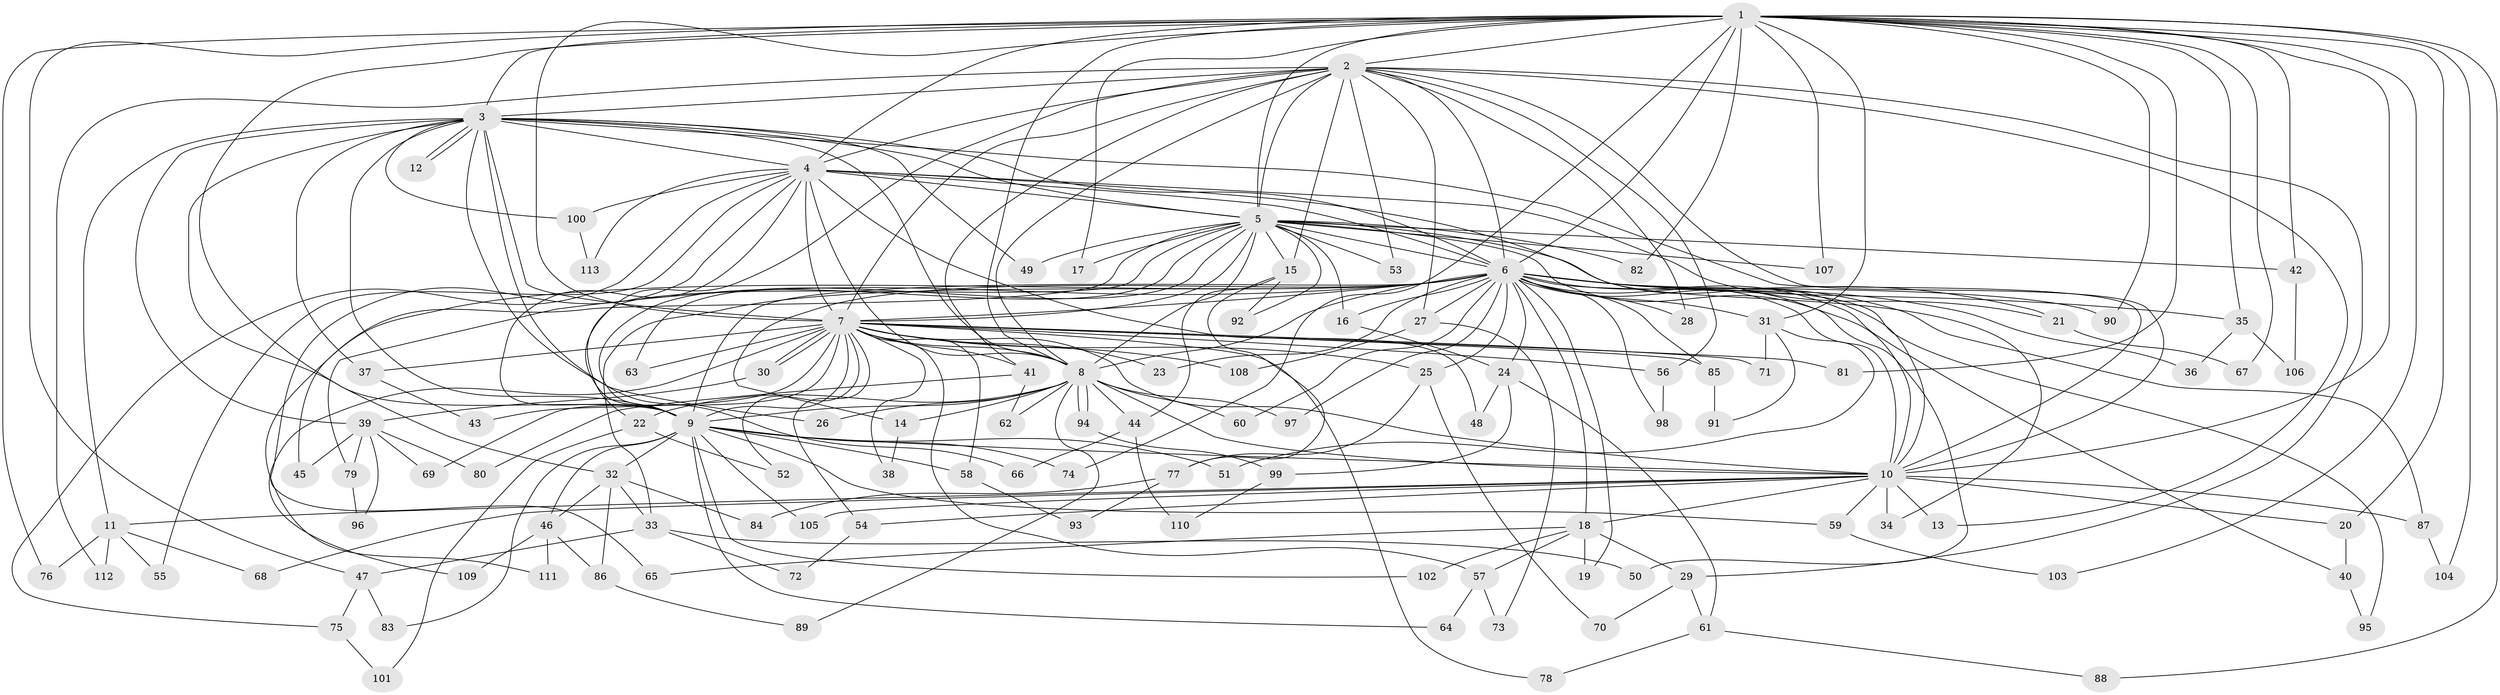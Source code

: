 // coarse degree distribution, {15: 0.06521739130434782, 18: 0.043478260869565216, 12: 0.021739130434782608, 8: 0.021739130434782608, 22: 0.021739130434782608, 14: 0.021739130434782608, 4: 0.08695652173913043, 1: 0.043478260869565216, 13: 0.021739130434782608, 3: 0.13043478260869565, 9: 0.021739130434782608, 2: 0.391304347826087, 6: 0.08695652173913043, 5: 0.021739130434782608}
// Generated by graph-tools (version 1.1) at 2025/49/03/04/25 22:49:33]
// undirected, 113 vertices, 251 edges
graph export_dot {
  node [color=gray90,style=filled];
  1;
  2;
  3;
  4;
  5;
  6;
  7;
  8;
  9;
  10;
  11;
  12;
  13;
  14;
  15;
  16;
  17;
  18;
  19;
  20;
  21;
  22;
  23;
  24;
  25;
  26;
  27;
  28;
  29;
  30;
  31;
  32;
  33;
  34;
  35;
  36;
  37;
  38;
  39;
  40;
  41;
  42;
  43;
  44;
  45;
  46;
  47;
  48;
  49;
  50;
  51;
  52;
  53;
  54;
  55;
  56;
  57;
  58;
  59;
  60;
  61;
  62;
  63;
  64;
  65;
  66;
  67;
  68;
  69;
  70;
  71;
  72;
  73;
  74;
  75;
  76;
  77;
  78;
  79;
  80;
  81;
  82;
  83;
  84;
  85;
  86;
  87;
  88;
  89;
  90;
  91;
  92;
  93;
  94;
  95;
  96;
  97;
  98;
  99;
  100;
  101;
  102;
  103;
  104;
  105;
  106;
  107;
  108;
  109;
  110;
  111;
  112;
  113;
  1 -- 2;
  1 -- 3;
  1 -- 4;
  1 -- 5;
  1 -- 6;
  1 -- 7;
  1 -- 8;
  1 -- 9;
  1 -- 10;
  1 -- 17;
  1 -- 20;
  1 -- 31;
  1 -- 35;
  1 -- 42;
  1 -- 47;
  1 -- 67;
  1 -- 74;
  1 -- 76;
  1 -- 81;
  1 -- 82;
  1 -- 88;
  1 -- 90;
  1 -- 103;
  1 -- 104;
  1 -- 107;
  2 -- 3;
  2 -- 4;
  2 -- 5;
  2 -- 6;
  2 -- 7;
  2 -- 8;
  2 -- 9;
  2 -- 10;
  2 -- 13;
  2 -- 15;
  2 -- 27;
  2 -- 28;
  2 -- 29;
  2 -- 41;
  2 -- 53;
  2 -- 56;
  2 -- 112;
  3 -- 4;
  3 -- 5;
  3 -- 6;
  3 -- 7;
  3 -- 8;
  3 -- 9;
  3 -- 10;
  3 -- 11;
  3 -- 12;
  3 -- 12;
  3 -- 26;
  3 -- 32;
  3 -- 37;
  3 -- 39;
  3 -- 49;
  3 -- 66;
  3 -- 100;
  4 -- 5;
  4 -- 6;
  4 -- 7;
  4 -- 8;
  4 -- 9;
  4 -- 10;
  4 -- 21;
  4 -- 48;
  4 -- 55;
  4 -- 65;
  4 -- 75;
  4 -- 100;
  4 -- 113;
  5 -- 6;
  5 -- 7;
  5 -- 8;
  5 -- 9;
  5 -- 10;
  5 -- 15;
  5 -- 16;
  5 -- 17;
  5 -- 22;
  5 -- 34;
  5 -- 42;
  5 -- 45;
  5 -- 49;
  5 -- 53;
  5 -- 63;
  5 -- 82;
  5 -- 92;
  5 -- 107;
  6 -- 7;
  6 -- 8;
  6 -- 9;
  6 -- 10;
  6 -- 14;
  6 -- 16;
  6 -- 18;
  6 -- 19;
  6 -- 21;
  6 -- 23;
  6 -- 24;
  6 -- 25;
  6 -- 27;
  6 -- 28;
  6 -- 31;
  6 -- 33;
  6 -- 35;
  6 -- 36;
  6 -- 40;
  6 -- 50;
  6 -- 60;
  6 -- 79;
  6 -- 85;
  6 -- 87;
  6 -- 90;
  6 -- 95;
  6 -- 97;
  6 -- 98;
  6 -- 111;
  7 -- 8;
  7 -- 9;
  7 -- 10;
  7 -- 23;
  7 -- 25;
  7 -- 30;
  7 -- 30;
  7 -- 37;
  7 -- 38;
  7 -- 41;
  7 -- 43;
  7 -- 52;
  7 -- 54;
  7 -- 56;
  7 -- 57;
  7 -- 58;
  7 -- 63;
  7 -- 69;
  7 -- 71;
  7 -- 78;
  7 -- 81;
  7 -- 85;
  7 -- 108;
  7 -- 109;
  8 -- 9;
  8 -- 10;
  8 -- 14;
  8 -- 22;
  8 -- 26;
  8 -- 44;
  8 -- 60;
  8 -- 62;
  8 -- 89;
  8 -- 94;
  8 -- 94;
  8 -- 97;
  9 -- 10;
  9 -- 32;
  9 -- 46;
  9 -- 51;
  9 -- 58;
  9 -- 59;
  9 -- 64;
  9 -- 74;
  9 -- 83;
  9 -- 102;
  9 -- 105;
  10 -- 11;
  10 -- 13;
  10 -- 18;
  10 -- 20;
  10 -- 34;
  10 -- 54;
  10 -- 59;
  10 -- 68;
  10 -- 87;
  10 -- 105;
  11 -- 55;
  11 -- 68;
  11 -- 76;
  11 -- 112;
  14 -- 38;
  15 -- 44;
  15 -- 77;
  15 -- 92;
  16 -- 24;
  18 -- 19;
  18 -- 29;
  18 -- 57;
  18 -- 65;
  18 -- 102;
  20 -- 40;
  21 -- 67;
  22 -- 52;
  22 -- 101;
  24 -- 48;
  24 -- 61;
  24 -- 99;
  25 -- 70;
  25 -- 77;
  27 -- 73;
  27 -- 108;
  29 -- 61;
  29 -- 70;
  30 -- 39;
  31 -- 51;
  31 -- 71;
  31 -- 91;
  32 -- 33;
  32 -- 46;
  32 -- 84;
  32 -- 86;
  33 -- 47;
  33 -- 50;
  33 -- 72;
  35 -- 36;
  35 -- 106;
  37 -- 43;
  39 -- 45;
  39 -- 69;
  39 -- 79;
  39 -- 80;
  39 -- 96;
  40 -- 95;
  41 -- 62;
  41 -- 80;
  42 -- 106;
  44 -- 66;
  44 -- 110;
  46 -- 86;
  46 -- 109;
  46 -- 111;
  47 -- 75;
  47 -- 83;
  54 -- 72;
  56 -- 98;
  57 -- 64;
  57 -- 73;
  58 -- 93;
  59 -- 103;
  61 -- 78;
  61 -- 88;
  75 -- 101;
  77 -- 84;
  77 -- 93;
  79 -- 96;
  85 -- 91;
  86 -- 89;
  87 -- 104;
  94 -- 99;
  99 -- 110;
  100 -- 113;
}
